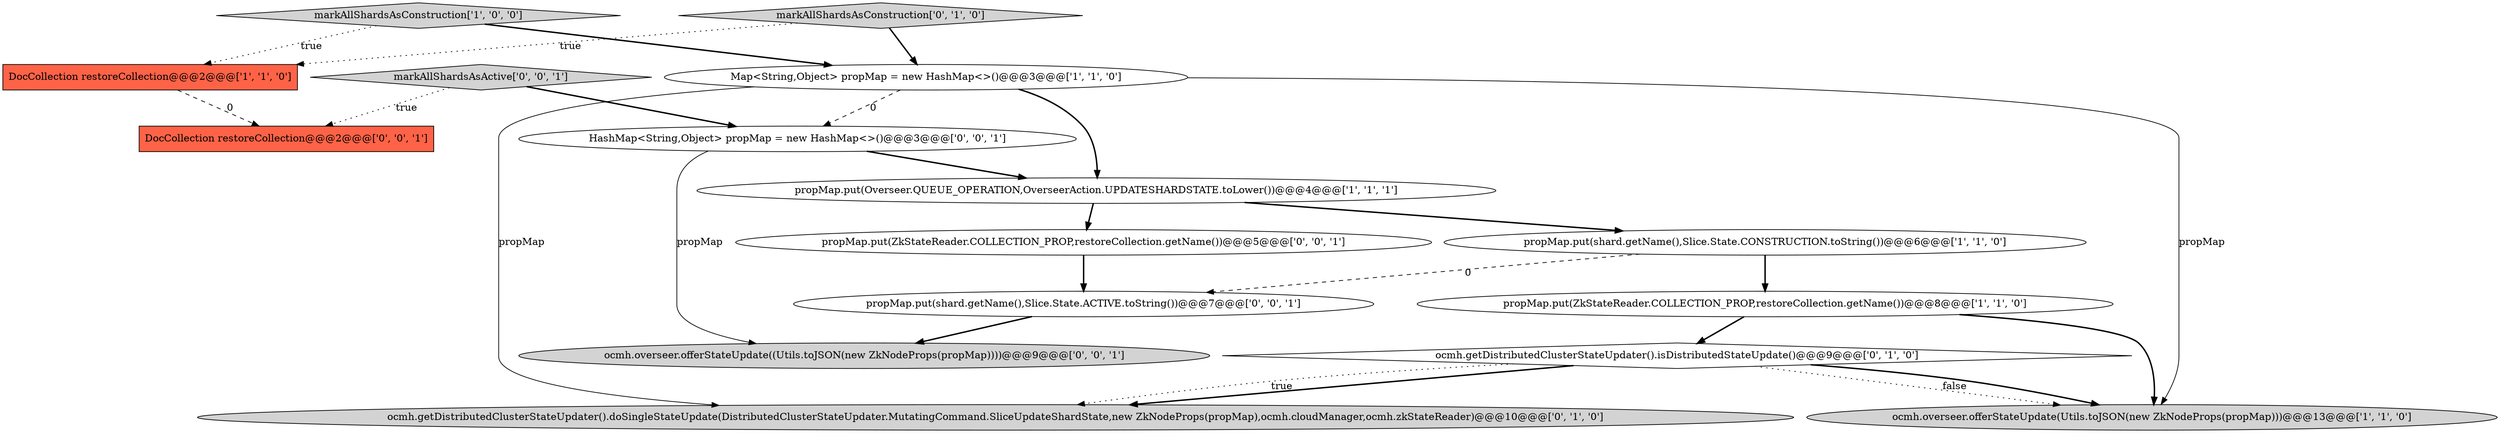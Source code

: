 digraph {
15 [style = filled, label = "ocmh.overseer.offerStateUpdate((Utils.toJSON(new ZkNodeProps(propMap))))@@@9@@@['0', '0', '1']", fillcolor = lightgray, shape = ellipse image = "AAA0AAABBB3BBB"];
1 [style = filled, label = "markAllShardsAsConstruction['1', '0', '0']", fillcolor = lightgray, shape = diamond image = "AAA0AAABBB1BBB"];
6 [style = filled, label = "propMap.put(ZkStateReader.COLLECTION_PROP,restoreCollection.getName())@@@8@@@['1', '1', '0']", fillcolor = white, shape = ellipse image = "AAA0AAABBB1BBB"];
13 [style = filled, label = "propMap.put(ZkStateReader.COLLECTION_PROP,restoreCollection.getName())@@@5@@@['0', '0', '1']", fillcolor = white, shape = ellipse image = "AAA0AAABBB3BBB"];
11 [style = filled, label = "DocCollection restoreCollection@@@2@@@['0', '0', '1']", fillcolor = tomato, shape = box image = "AAA0AAABBB3BBB"];
0 [style = filled, label = "propMap.put(shard.getName(),Slice.State.CONSTRUCTION.toString())@@@6@@@['1', '1', '0']", fillcolor = white, shape = ellipse image = "AAA0AAABBB1BBB"];
5 [style = filled, label = "ocmh.overseer.offerStateUpdate(Utils.toJSON(new ZkNodeProps(propMap)))@@@13@@@['1', '1', '0']", fillcolor = lightgray, shape = ellipse image = "AAA0AAABBB1BBB"];
14 [style = filled, label = "HashMap<String,Object> propMap = new HashMap<>()@@@3@@@['0', '0', '1']", fillcolor = white, shape = ellipse image = "AAA0AAABBB3BBB"];
9 [style = filled, label = "ocmh.getDistributedClusterStateUpdater().doSingleStateUpdate(DistributedClusterStateUpdater.MutatingCommand.SliceUpdateShardState,new ZkNodeProps(propMap),ocmh.cloudManager,ocmh.zkStateReader)@@@10@@@['0', '1', '0']", fillcolor = lightgray, shape = ellipse image = "AAA1AAABBB2BBB"];
2 [style = filled, label = "DocCollection restoreCollection@@@2@@@['1', '1', '0']", fillcolor = tomato, shape = box image = "AAA0AAABBB1BBB"];
10 [style = filled, label = "markAllShardsAsActive['0', '0', '1']", fillcolor = lightgray, shape = diamond image = "AAA0AAABBB3BBB"];
12 [style = filled, label = "propMap.put(shard.getName(),Slice.State.ACTIVE.toString())@@@7@@@['0', '0', '1']", fillcolor = white, shape = ellipse image = "AAA0AAABBB3BBB"];
3 [style = filled, label = "Map<String,Object> propMap = new HashMap<>()@@@3@@@['1', '1', '0']", fillcolor = white, shape = ellipse image = "AAA0AAABBB1BBB"];
7 [style = filled, label = "markAllShardsAsConstruction['0', '1', '0']", fillcolor = lightgray, shape = diamond image = "AAA0AAABBB2BBB"];
4 [style = filled, label = "propMap.put(Overseer.QUEUE_OPERATION,OverseerAction.UPDATESHARDSTATE.toLower())@@@4@@@['1', '1', '1']", fillcolor = white, shape = ellipse image = "AAA0AAABBB1BBB"];
8 [style = filled, label = "ocmh.getDistributedClusterStateUpdater().isDistributedStateUpdate()@@@9@@@['0', '1', '0']", fillcolor = white, shape = diamond image = "AAA1AAABBB2BBB"];
0->6 [style = bold, label=""];
7->2 [style = dotted, label="true"];
3->5 [style = solid, label="propMap"];
0->12 [style = dashed, label="0"];
8->5 [style = dotted, label="false"];
8->9 [style = bold, label=""];
8->5 [style = bold, label=""];
14->15 [style = solid, label="propMap"];
12->15 [style = bold, label=""];
3->14 [style = dashed, label="0"];
6->8 [style = bold, label=""];
7->3 [style = bold, label=""];
13->12 [style = bold, label=""];
1->3 [style = bold, label=""];
3->9 [style = solid, label="propMap"];
6->5 [style = bold, label=""];
1->2 [style = dotted, label="true"];
4->13 [style = bold, label=""];
2->11 [style = dashed, label="0"];
14->4 [style = bold, label=""];
10->11 [style = dotted, label="true"];
10->14 [style = bold, label=""];
3->4 [style = bold, label=""];
4->0 [style = bold, label=""];
8->9 [style = dotted, label="true"];
}
